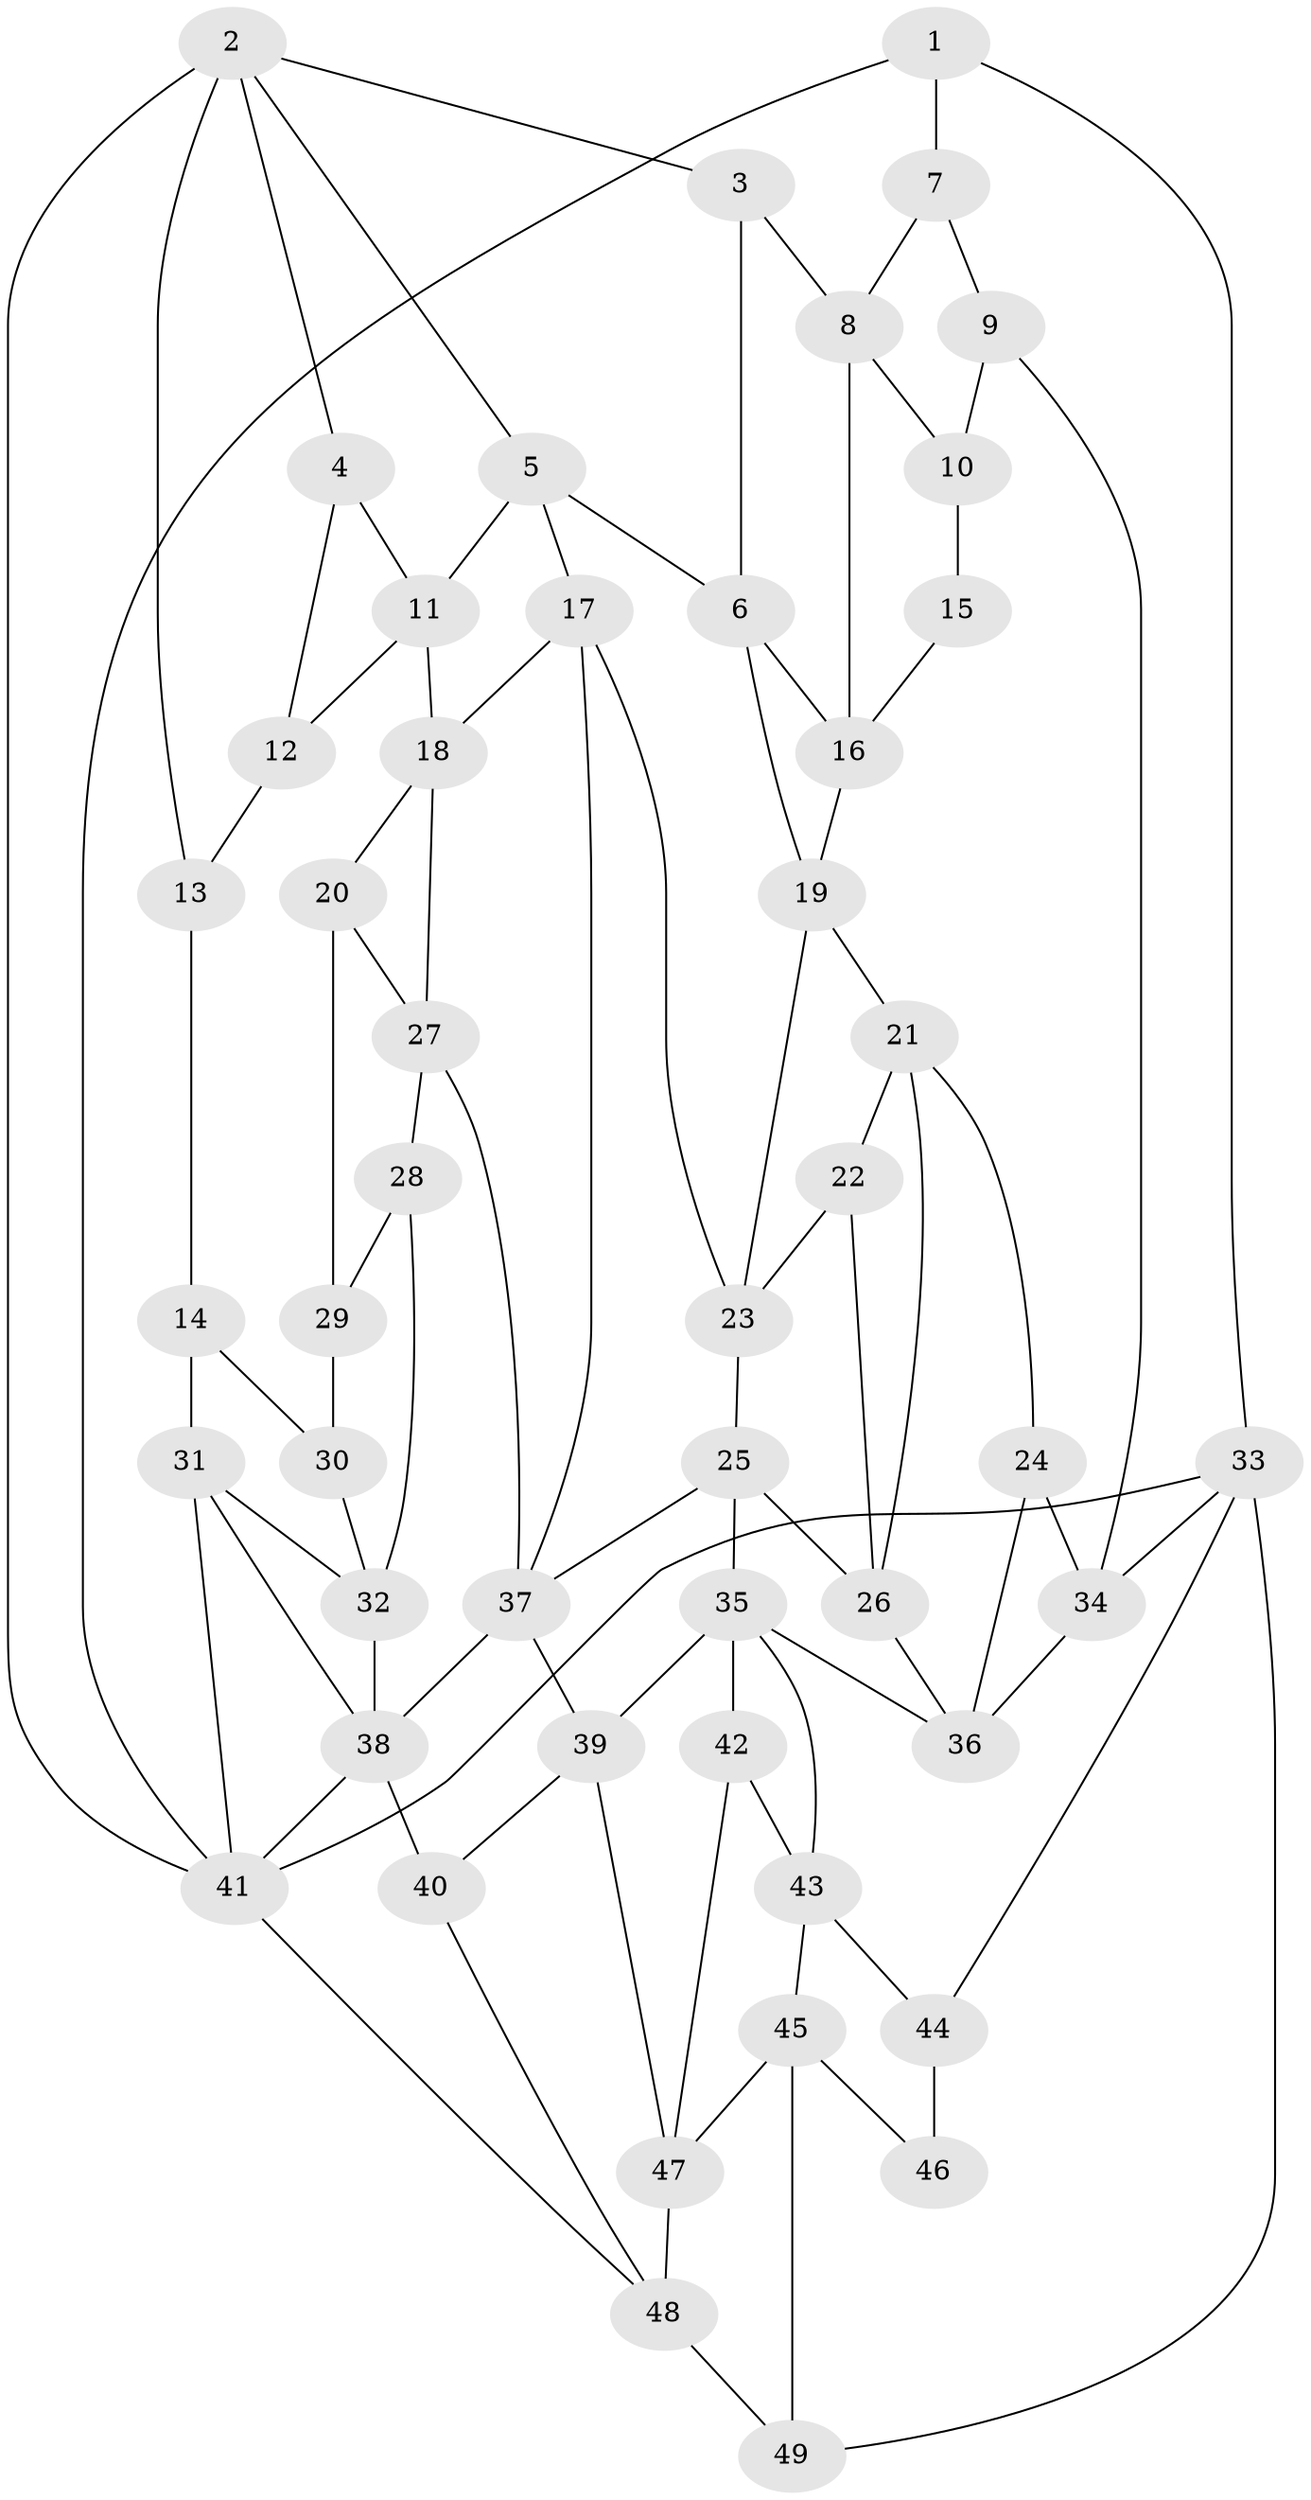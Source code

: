 // original degree distribution, {3: 0.02040816326530612, 6: 0.24489795918367346, 5: 0.46938775510204084, 4: 0.2653061224489796}
// Generated by graph-tools (version 1.1) at 2025/27/03/09/25 03:27:15]
// undirected, 49 vertices, 90 edges
graph export_dot {
graph [start="1"]
  node [color=gray90,style=filled];
  1;
  2;
  3;
  4;
  5;
  6;
  7;
  8;
  9;
  10;
  11;
  12;
  13;
  14;
  15;
  16;
  17;
  18;
  19;
  20;
  21;
  22;
  23;
  24;
  25;
  26;
  27;
  28;
  29;
  30;
  31;
  32;
  33;
  34;
  35;
  36;
  37;
  38;
  39;
  40;
  41;
  42;
  43;
  44;
  45;
  46;
  47;
  48;
  49;
  1 -- 7 [weight=2.0];
  1 -- 33 [weight=1.0];
  1 -- 41 [weight=1.0];
  2 -- 3 [weight=1.0];
  2 -- 4 [weight=1.0];
  2 -- 5 [weight=1.0];
  2 -- 13 [weight=1.0];
  2 -- 41 [weight=1.0];
  3 -- 6 [weight=1.0];
  3 -- 8 [weight=1.0];
  4 -- 11 [weight=1.0];
  4 -- 12 [weight=1.0];
  5 -- 6 [weight=1.0];
  5 -- 11 [weight=1.0];
  5 -- 17 [weight=1.0];
  6 -- 16 [weight=1.0];
  6 -- 19 [weight=1.0];
  7 -- 8 [weight=1.0];
  7 -- 9 [weight=1.0];
  8 -- 10 [weight=1.0];
  8 -- 16 [weight=1.0];
  9 -- 10 [weight=1.0];
  9 -- 34 [weight=1.0];
  10 -- 15 [weight=2.0];
  11 -- 12 [weight=1.0];
  11 -- 18 [weight=1.0];
  12 -- 13 [weight=2.0];
  13 -- 14 [weight=1.0];
  14 -- 30 [weight=1.0];
  14 -- 31 [weight=1.0];
  15 -- 16 [weight=1.0];
  16 -- 19 [weight=1.0];
  17 -- 18 [weight=1.0];
  17 -- 23 [weight=1.0];
  17 -- 37 [weight=1.0];
  18 -- 20 [weight=1.0];
  18 -- 27 [weight=1.0];
  19 -- 21 [weight=1.0];
  19 -- 23 [weight=1.0];
  20 -- 27 [weight=1.0];
  20 -- 29 [weight=1.0];
  21 -- 22 [weight=1.0];
  21 -- 24 [weight=1.0];
  21 -- 26 [weight=1.0];
  22 -- 23 [weight=1.0];
  22 -- 26 [weight=1.0];
  23 -- 25 [weight=1.0];
  24 -- 34 [weight=1.0];
  24 -- 36 [weight=1.0];
  25 -- 26 [weight=1.0];
  25 -- 35 [weight=1.0];
  25 -- 37 [weight=1.0];
  26 -- 36 [weight=1.0];
  27 -- 28 [weight=1.0];
  27 -- 37 [weight=1.0];
  28 -- 29 [weight=1.0];
  28 -- 32 [weight=1.0];
  29 -- 30 [weight=2.0];
  30 -- 32 [weight=1.0];
  31 -- 32 [weight=1.0];
  31 -- 38 [weight=1.0];
  31 -- 41 [weight=1.0];
  32 -- 38 [weight=1.0];
  33 -- 34 [weight=1.0];
  33 -- 41 [weight=1.0];
  33 -- 44 [weight=1.0];
  33 -- 49 [weight=1.0];
  34 -- 36 [weight=1.0];
  35 -- 36 [weight=1.0];
  35 -- 39 [weight=1.0];
  35 -- 42 [weight=2.0];
  35 -- 43 [weight=1.0];
  37 -- 38 [weight=1.0];
  37 -- 39 [weight=2.0];
  38 -- 40 [weight=2.0];
  38 -- 41 [weight=1.0];
  39 -- 40 [weight=1.0];
  39 -- 47 [weight=1.0];
  40 -- 48 [weight=1.0];
  41 -- 48 [weight=1.0];
  42 -- 43 [weight=1.0];
  42 -- 47 [weight=1.0];
  43 -- 44 [weight=1.0];
  43 -- 45 [weight=1.0];
  44 -- 46 [weight=2.0];
  45 -- 46 [weight=1.0];
  45 -- 47 [weight=1.0];
  45 -- 49 [weight=1.0];
  47 -- 48 [weight=1.0];
  48 -- 49 [weight=1.0];
}
